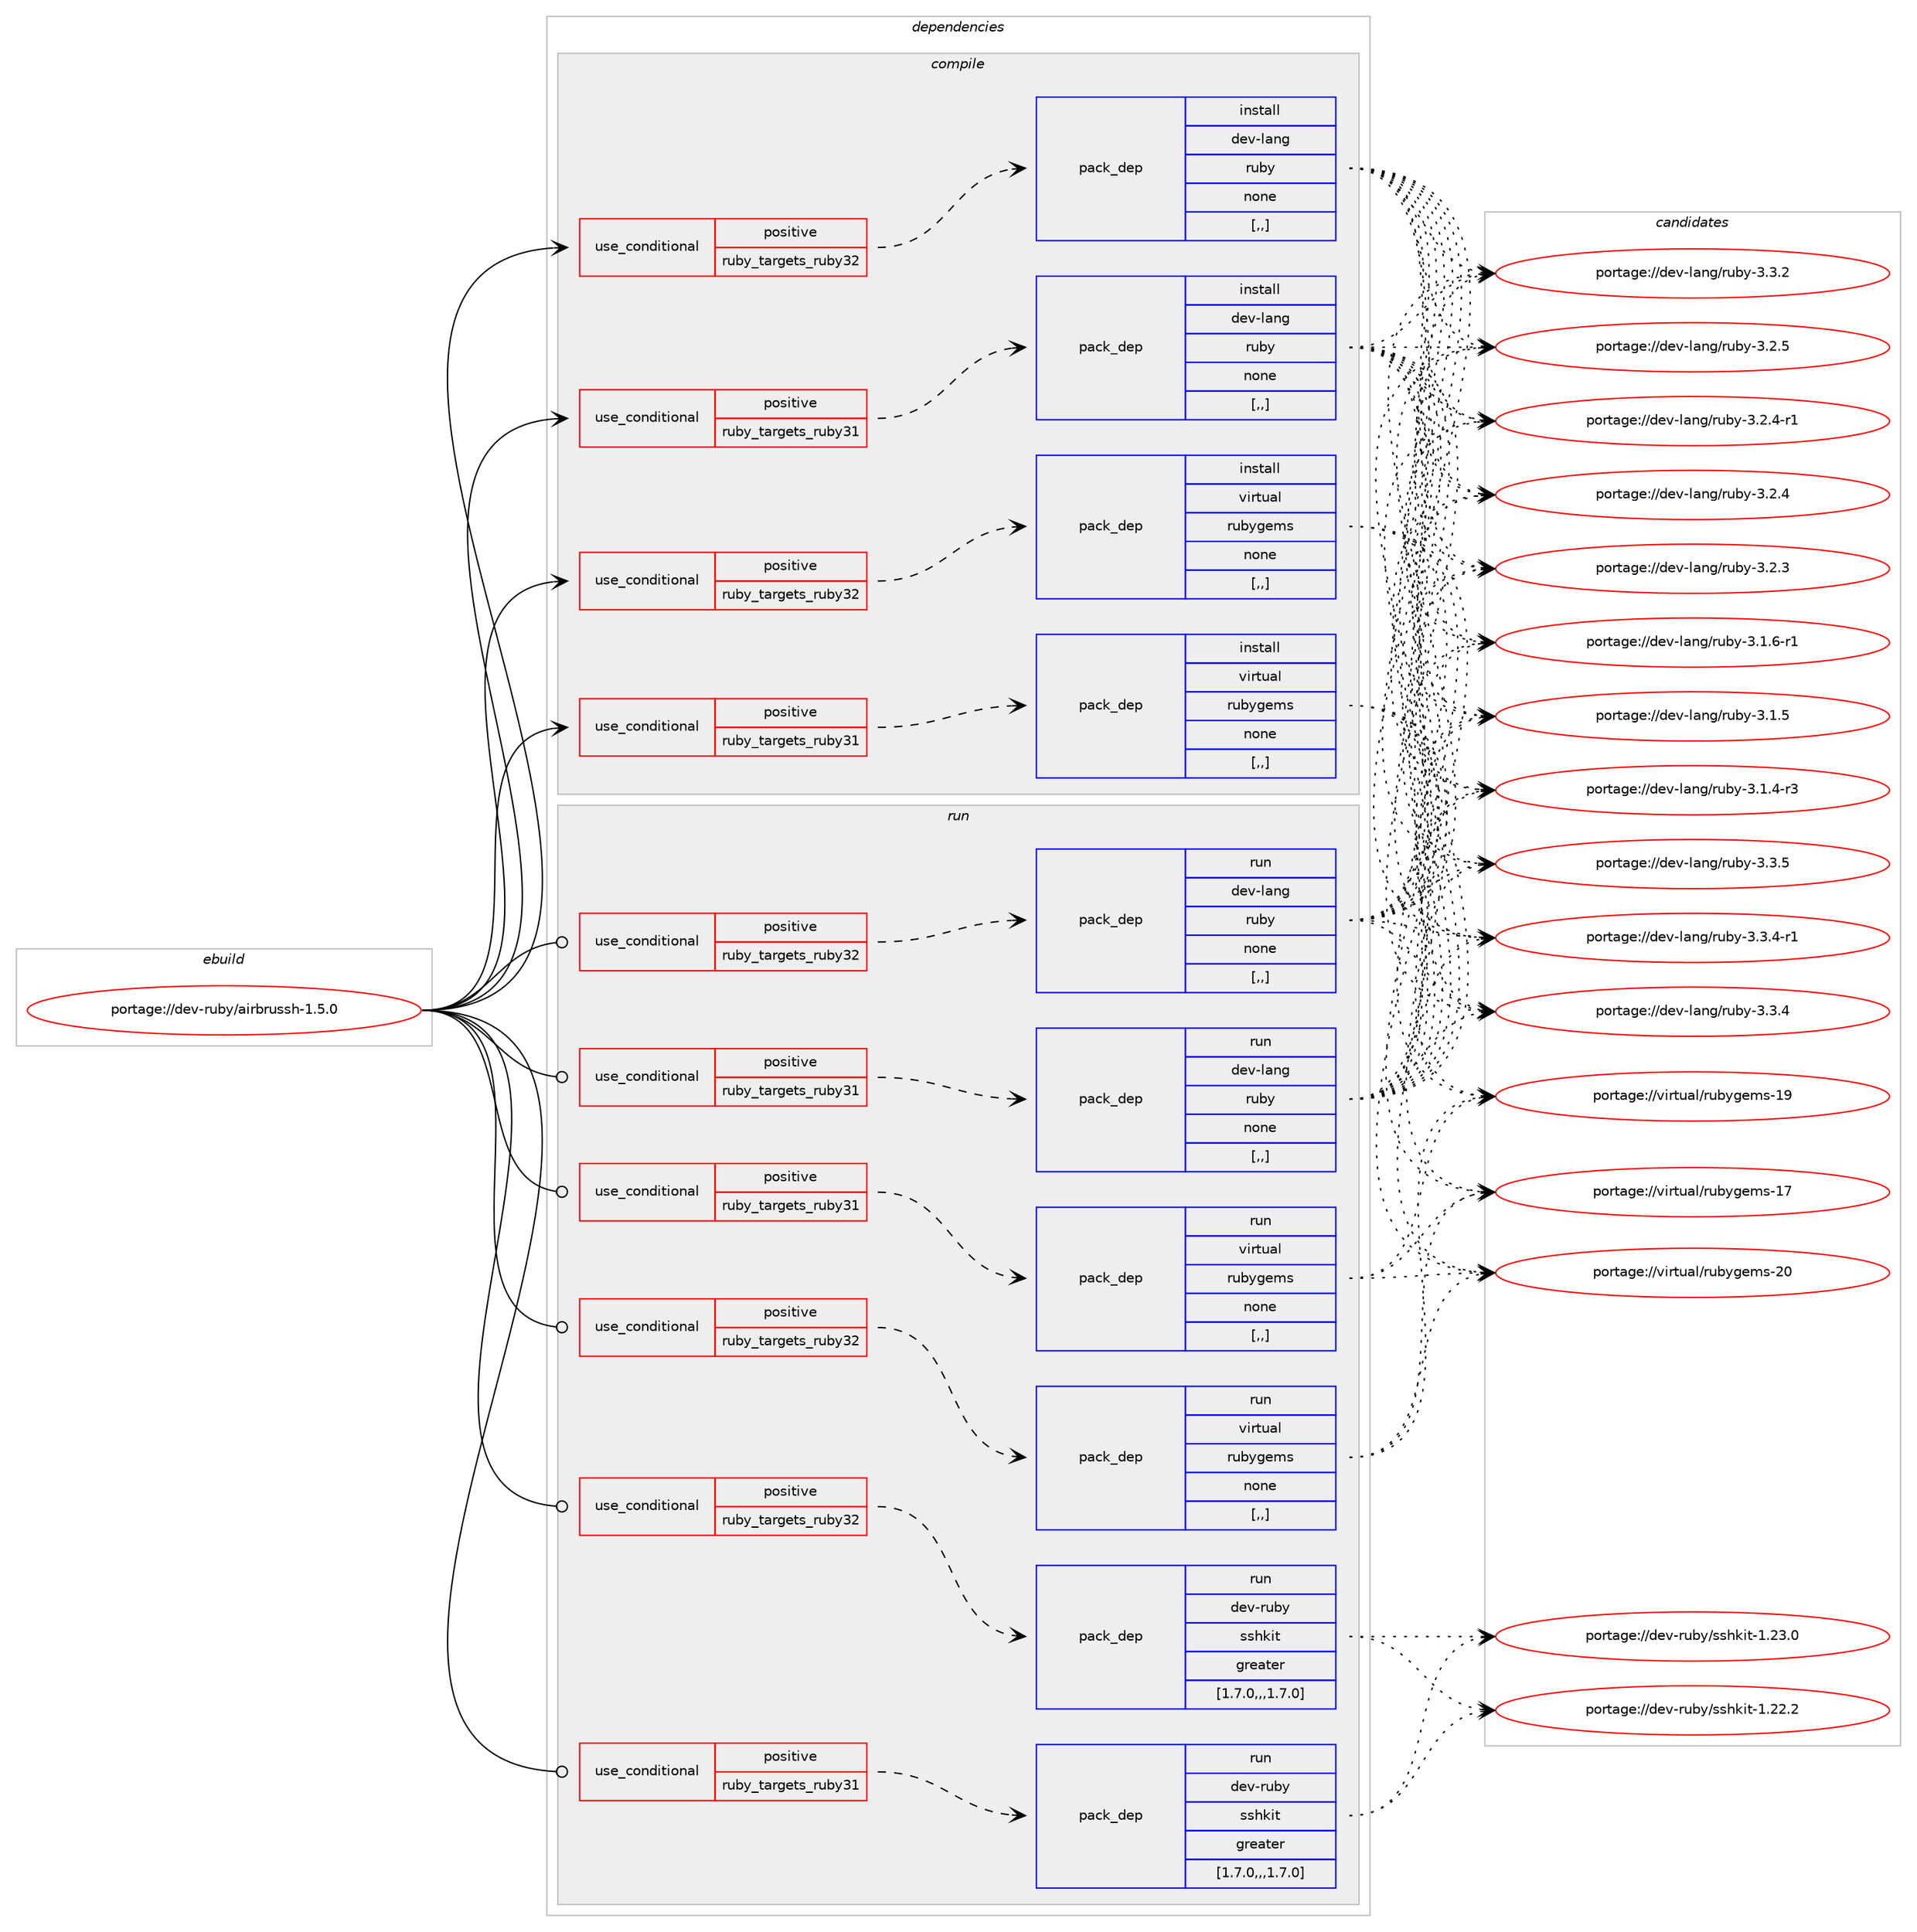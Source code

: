 digraph prolog {

# *************
# Graph options
# *************

newrank=true;
concentrate=true;
compound=true;
graph [rankdir=LR,fontname=Helvetica,fontsize=10,ranksep=1.5];#, ranksep=2.5, nodesep=0.2];
edge  [arrowhead=vee];
node  [fontname=Helvetica,fontsize=10];

# **********
# The ebuild
# **********

subgraph cluster_leftcol {
color=gray;
label=<<i>ebuild</i>>;
id [label="portage://dev-ruby/airbrussh-1.5.0", color=red, width=4, href="../dev-ruby/airbrussh-1.5.0.svg"];
}

# ****************
# The dependencies
# ****************

subgraph cluster_midcol {
color=gray;
label=<<i>dependencies</i>>;
subgraph cluster_compile {
fillcolor="#eeeeee";
style=filled;
label=<<i>compile</i>>;
subgraph cond174915 {
dependency671596 [label=<<TABLE BORDER="0" CELLBORDER="1" CELLSPACING="0" CELLPADDING="4"><TR><TD ROWSPAN="3" CELLPADDING="10">use_conditional</TD></TR><TR><TD>positive</TD></TR><TR><TD>ruby_targets_ruby31</TD></TR></TABLE>>, shape=none, color=red];
subgraph pack491800 {
dependency671597 [label=<<TABLE BORDER="0" CELLBORDER="1" CELLSPACING="0" CELLPADDING="4" WIDTH="220"><TR><TD ROWSPAN="6" CELLPADDING="30">pack_dep</TD></TR><TR><TD WIDTH="110">install</TD></TR><TR><TD>dev-lang</TD></TR><TR><TD>ruby</TD></TR><TR><TD>none</TD></TR><TR><TD>[,,]</TD></TR></TABLE>>, shape=none, color=blue];
}
dependency671596:e -> dependency671597:w [weight=20,style="dashed",arrowhead="vee"];
}
id:e -> dependency671596:w [weight=20,style="solid",arrowhead="vee"];
subgraph cond174916 {
dependency671598 [label=<<TABLE BORDER="0" CELLBORDER="1" CELLSPACING="0" CELLPADDING="4"><TR><TD ROWSPAN="3" CELLPADDING="10">use_conditional</TD></TR><TR><TD>positive</TD></TR><TR><TD>ruby_targets_ruby31</TD></TR></TABLE>>, shape=none, color=red];
subgraph pack491801 {
dependency671599 [label=<<TABLE BORDER="0" CELLBORDER="1" CELLSPACING="0" CELLPADDING="4" WIDTH="220"><TR><TD ROWSPAN="6" CELLPADDING="30">pack_dep</TD></TR><TR><TD WIDTH="110">install</TD></TR><TR><TD>virtual</TD></TR><TR><TD>rubygems</TD></TR><TR><TD>none</TD></TR><TR><TD>[,,]</TD></TR></TABLE>>, shape=none, color=blue];
}
dependency671598:e -> dependency671599:w [weight=20,style="dashed",arrowhead="vee"];
}
id:e -> dependency671598:w [weight=20,style="solid",arrowhead="vee"];
subgraph cond174917 {
dependency671600 [label=<<TABLE BORDER="0" CELLBORDER="1" CELLSPACING="0" CELLPADDING="4"><TR><TD ROWSPAN="3" CELLPADDING="10">use_conditional</TD></TR><TR><TD>positive</TD></TR><TR><TD>ruby_targets_ruby32</TD></TR></TABLE>>, shape=none, color=red];
subgraph pack491802 {
dependency671601 [label=<<TABLE BORDER="0" CELLBORDER="1" CELLSPACING="0" CELLPADDING="4" WIDTH="220"><TR><TD ROWSPAN="6" CELLPADDING="30">pack_dep</TD></TR><TR><TD WIDTH="110">install</TD></TR><TR><TD>dev-lang</TD></TR><TR><TD>ruby</TD></TR><TR><TD>none</TD></TR><TR><TD>[,,]</TD></TR></TABLE>>, shape=none, color=blue];
}
dependency671600:e -> dependency671601:w [weight=20,style="dashed",arrowhead="vee"];
}
id:e -> dependency671600:w [weight=20,style="solid",arrowhead="vee"];
subgraph cond174918 {
dependency671602 [label=<<TABLE BORDER="0" CELLBORDER="1" CELLSPACING="0" CELLPADDING="4"><TR><TD ROWSPAN="3" CELLPADDING="10">use_conditional</TD></TR><TR><TD>positive</TD></TR><TR><TD>ruby_targets_ruby32</TD></TR></TABLE>>, shape=none, color=red];
subgraph pack491803 {
dependency671603 [label=<<TABLE BORDER="0" CELLBORDER="1" CELLSPACING="0" CELLPADDING="4" WIDTH="220"><TR><TD ROWSPAN="6" CELLPADDING="30">pack_dep</TD></TR><TR><TD WIDTH="110">install</TD></TR><TR><TD>virtual</TD></TR><TR><TD>rubygems</TD></TR><TR><TD>none</TD></TR><TR><TD>[,,]</TD></TR></TABLE>>, shape=none, color=blue];
}
dependency671602:e -> dependency671603:w [weight=20,style="dashed",arrowhead="vee"];
}
id:e -> dependency671602:w [weight=20,style="solid",arrowhead="vee"];
}
subgraph cluster_compileandrun {
fillcolor="#eeeeee";
style=filled;
label=<<i>compile and run</i>>;
}
subgraph cluster_run {
fillcolor="#eeeeee";
style=filled;
label=<<i>run</i>>;
subgraph cond174919 {
dependency671604 [label=<<TABLE BORDER="0" CELLBORDER="1" CELLSPACING="0" CELLPADDING="4"><TR><TD ROWSPAN="3" CELLPADDING="10">use_conditional</TD></TR><TR><TD>positive</TD></TR><TR><TD>ruby_targets_ruby31</TD></TR></TABLE>>, shape=none, color=red];
subgraph pack491804 {
dependency671605 [label=<<TABLE BORDER="0" CELLBORDER="1" CELLSPACING="0" CELLPADDING="4" WIDTH="220"><TR><TD ROWSPAN="6" CELLPADDING="30">pack_dep</TD></TR><TR><TD WIDTH="110">run</TD></TR><TR><TD>dev-lang</TD></TR><TR><TD>ruby</TD></TR><TR><TD>none</TD></TR><TR><TD>[,,]</TD></TR></TABLE>>, shape=none, color=blue];
}
dependency671604:e -> dependency671605:w [weight=20,style="dashed",arrowhead="vee"];
}
id:e -> dependency671604:w [weight=20,style="solid",arrowhead="odot"];
subgraph cond174920 {
dependency671606 [label=<<TABLE BORDER="0" CELLBORDER="1" CELLSPACING="0" CELLPADDING="4"><TR><TD ROWSPAN="3" CELLPADDING="10">use_conditional</TD></TR><TR><TD>positive</TD></TR><TR><TD>ruby_targets_ruby31</TD></TR></TABLE>>, shape=none, color=red];
subgraph pack491805 {
dependency671607 [label=<<TABLE BORDER="0" CELLBORDER="1" CELLSPACING="0" CELLPADDING="4" WIDTH="220"><TR><TD ROWSPAN="6" CELLPADDING="30">pack_dep</TD></TR><TR><TD WIDTH="110">run</TD></TR><TR><TD>dev-ruby</TD></TR><TR><TD>sshkit</TD></TR><TR><TD>greater</TD></TR><TR><TD>[1.7.0,,,1.7.0]</TD></TR></TABLE>>, shape=none, color=blue];
}
dependency671606:e -> dependency671607:w [weight=20,style="dashed",arrowhead="vee"];
}
id:e -> dependency671606:w [weight=20,style="solid",arrowhead="odot"];
subgraph cond174921 {
dependency671608 [label=<<TABLE BORDER="0" CELLBORDER="1" CELLSPACING="0" CELLPADDING="4"><TR><TD ROWSPAN="3" CELLPADDING="10">use_conditional</TD></TR><TR><TD>positive</TD></TR><TR><TD>ruby_targets_ruby31</TD></TR></TABLE>>, shape=none, color=red];
subgraph pack491806 {
dependency671609 [label=<<TABLE BORDER="0" CELLBORDER="1" CELLSPACING="0" CELLPADDING="4" WIDTH="220"><TR><TD ROWSPAN="6" CELLPADDING="30">pack_dep</TD></TR><TR><TD WIDTH="110">run</TD></TR><TR><TD>virtual</TD></TR><TR><TD>rubygems</TD></TR><TR><TD>none</TD></TR><TR><TD>[,,]</TD></TR></TABLE>>, shape=none, color=blue];
}
dependency671608:e -> dependency671609:w [weight=20,style="dashed",arrowhead="vee"];
}
id:e -> dependency671608:w [weight=20,style="solid",arrowhead="odot"];
subgraph cond174922 {
dependency671610 [label=<<TABLE BORDER="0" CELLBORDER="1" CELLSPACING="0" CELLPADDING="4"><TR><TD ROWSPAN="3" CELLPADDING="10">use_conditional</TD></TR><TR><TD>positive</TD></TR><TR><TD>ruby_targets_ruby32</TD></TR></TABLE>>, shape=none, color=red];
subgraph pack491807 {
dependency671611 [label=<<TABLE BORDER="0" CELLBORDER="1" CELLSPACING="0" CELLPADDING="4" WIDTH="220"><TR><TD ROWSPAN="6" CELLPADDING="30">pack_dep</TD></TR><TR><TD WIDTH="110">run</TD></TR><TR><TD>dev-lang</TD></TR><TR><TD>ruby</TD></TR><TR><TD>none</TD></TR><TR><TD>[,,]</TD></TR></TABLE>>, shape=none, color=blue];
}
dependency671610:e -> dependency671611:w [weight=20,style="dashed",arrowhead="vee"];
}
id:e -> dependency671610:w [weight=20,style="solid",arrowhead="odot"];
subgraph cond174923 {
dependency671612 [label=<<TABLE BORDER="0" CELLBORDER="1" CELLSPACING="0" CELLPADDING="4"><TR><TD ROWSPAN="3" CELLPADDING="10">use_conditional</TD></TR><TR><TD>positive</TD></TR><TR><TD>ruby_targets_ruby32</TD></TR></TABLE>>, shape=none, color=red];
subgraph pack491808 {
dependency671613 [label=<<TABLE BORDER="0" CELLBORDER="1" CELLSPACING="0" CELLPADDING="4" WIDTH="220"><TR><TD ROWSPAN="6" CELLPADDING="30">pack_dep</TD></TR><TR><TD WIDTH="110">run</TD></TR><TR><TD>dev-ruby</TD></TR><TR><TD>sshkit</TD></TR><TR><TD>greater</TD></TR><TR><TD>[1.7.0,,,1.7.0]</TD></TR></TABLE>>, shape=none, color=blue];
}
dependency671612:e -> dependency671613:w [weight=20,style="dashed",arrowhead="vee"];
}
id:e -> dependency671612:w [weight=20,style="solid",arrowhead="odot"];
subgraph cond174924 {
dependency671614 [label=<<TABLE BORDER="0" CELLBORDER="1" CELLSPACING="0" CELLPADDING="4"><TR><TD ROWSPAN="3" CELLPADDING="10">use_conditional</TD></TR><TR><TD>positive</TD></TR><TR><TD>ruby_targets_ruby32</TD></TR></TABLE>>, shape=none, color=red];
subgraph pack491809 {
dependency671615 [label=<<TABLE BORDER="0" CELLBORDER="1" CELLSPACING="0" CELLPADDING="4" WIDTH="220"><TR><TD ROWSPAN="6" CELLPADDING="30">pack_dep</TD></TR><TR><TD WIDTH="110">run</TD></TR><TR><TD>virtual</TD></TR><TR><TD>rubygems</TD></TR><TR><TD>none</TD></TR><TR><TD>[,,]</TD></TR></TABLE>>, shape=none, color=blue];
}
dependency671614:e -> dependency671615:w [weight=20,style="dashed",arrowhead="vee"];
}
id:e -> dependency671614:w [weight=20,style="solid",arrowhead="odot"];
}
}

# **************
# The candidates
# **************

subgraph cluster_choices {
rank=same;
color=gray;
label=<<i>candidates</i>>;

subgraph choice491800 {
color=black;
nodesep=1;
choice10010111845108971101034711411798121455146514653 [label="portage://dev-lang/ruby-3.3.5", color=red, width=4,href="../dev-lang/ruby-3.3.5.svg"];
choice100101118451089711010347114117981214551465146524511449 [label="portage://dev-lang/ruby-3.3.4-r1", color=red, width=4,href="../dev-lang/ruby-3.3.4-r1.svg"];
choice10010111845108971101034711411798121455146514652 [label="portage://dev-lang/ruby-3.3.4", color=red, width=4,href="../dev-lang/ruby-3.3.4.svg"];
choice10010111845108971101034711411798121455146514650 [label="portage://dev-lang/ruby-3.3.2", color=red, width=4,href="../dev-lang/ruby-3.3.2.svg"];
choice10010111845108971101034711411798121455146504653 [label="portage://dev-lang/ruby-3.2.5", color=red, width=4,href="../dev-lang/ruby-3.2.5.svg"];
choice100101118451089711010347114117981214551465046524511449 [label="portage://dev-lang/ruby-3.2.4-r1", color=red, width=4,href="../dev-lang/ruby-3.2.4-r1.svg"];
choice10010111845108971101034711411798121455146504652 [label="portage://dev-lang/ruby-3.2.4", color=red, width=4,href="../dev-lang/ruby-3.2.4.svg"];
choice10010111845108971101034711411798121455146504651 [label="portage://dev-lang/ruby-3.2.3", color=red, width=4,href="../dev-lang/ruby-3.2.3.svg"];
choice100101118451089711010347114117981214551464946544511449 [label="portage://dev-lang/ruby-3.1.6-r1", color=red, width=4,href="../dev-lang/ruby-3.1.6-r1.svg"];
choice10010111845108971101034711411798121455146494653 [label="portage://dev-lang/ruby-3.1.5", color=red, width=4,href="../dev-lang/ruby-3.1.5.svg"];
choice100101118451089711010347114117981214551464946524511451 [label="portage://dev-lang/ruby-3.1.4-r3", color=red, width=4,href="../dev-lang/ruby-3.1.4-r3.svg"];
dependency671597:e -> choice10010111845108971101034711411798121455146514653:w [style=dotted,weight="100"];
dependency671597:e -> choice100101118451089711010347114117981214551465146524511449:w [style=dotted,weight="100"];
dependency671597:e -> choice10010111845108971101034711411798121455146514652:w [style=dotted,weight="100"];
dependency671597:e -> choice10010111845108971101034711411798121455146514650:w [style=dotted,weight="100"];
dependency671597:e -> choice10010111845108971101034711411798121455146504653:w [style=dotted,weight="100"];
dependency671597:e -> choice100101118451089711010347114117981214551465046524511449:w [style=dotted,weight="100"];
dependency671597:e -> choice10010111845108971101034711411798121455146504652:w [style=dotted,weight="100"];
dependency671597:e -> choice10010111845108971101034711411798121455146504651:w [style=dotted,weight="100"];
dependency671597:e -> choice100101118451089711010347114117981214551464946544511449:w [style=dotted,weight="100"];
dependency671597:e -> choice10010111845108971101034711411798121455146494653:w [style=dotted,weight="100"];
dependency671597:e -> choice100101118451089711010347114117981214551464946524511451:w [style=dotted,weight="100"];
}
subgraph choice491801 {
color=black;
nodesep=1;
choice118105114116117971084711411798121103101109115455048 [label="portage://virtual/rubygems-20", color=red, width=4,href="../virtual/rubygems-20.svg"];
choice118105114116117971084711411798121103101109115454957 [label="portage://virtual/rubygems-19", color=red, width=4,href="../virtual/rubygems-19.svg"];
choice118105114116117971084711411798121103101109115454955 [label="portage://virtual/rubygems-17", color=red, width=4,href="../virtual/rubygems-17.svg"];
dependency671599:e -> choice118105114116117971084711411798121103101109115455048:w [style=dotted,weight="100"];
dependency671599:e -> choice118105114116117971084711411798121103101109115454957:w [style=dotted,weight="100"];
dependency671599:e -> choice118105114116117971084711411798121103101109115454955:w [style=dotted,weight="100"];
}
subgraph choice491802 {
color=black;
nodesep=1;
choice10010111845108971101034711411798121455146514653 [label="portage://dev-lang/ruby-3.3.5", color=red, width=4,href="../dev-lang/ruby-3.3.5.svg"];
choice100101118451089711010347114117981214551465146524511449 [label="portage://dev-lang/ruby-3.3.4-r1", color=red, width=4,href="../dev-lang/ruby-3.3.4-r1.svg"];
choice10010111845108971101034711411798121455146514652 [label="portage://dev-lang/ruby-3.3.4", color=red, width=4,href="../dev-lang/ruby-3.3.4.svg"];
choice10010111845108971101034711411798121455146514650 [label="portage://dev-lang/ruby-3.3.2", color=red, width=4,href="../dev-lang/ruby-3.3.2.svg"];
choice10010111845108971101034711411798121455146504653 [label="portage://dev-lang/ruby-3.2.5", color=red, width=4,href="../dev-lang/ruby-3.2.5.svg"];
choice100101118451089711010347114117981214551465046524511449 [label="portage://dev-lang/ruby-3.2.4-r1", color=red, width=4,href="../dev-lang/ruby-3.2.4-r1.svg"];
choice10010111845108971101034711411798121455146504652 [label="portage://dev-lang/ruby-3.2.4", color=red, width=4,href="../dev-lang/ruby-3.2.4.svg"];
choice10010111845108971101034711411798121455146504651 [label="portage://dev-lang/ruby-3.2.3", color=red, width=4,href="../dev-lang/ruby-3.2.3.svg"];
choice100101118451089711010347114117981214551464946544511449 [label="portage://dev-lang/ruby-3.1.6-r1", color=red, width=4,href="../dev-lang/ruby-3.1.6-r1.svg"];
choice10010111845108971101034711411798121455146494653 [label="portage://dev-lang/ruby-3.1.5", color=red, width=4,href="../dev-lang/ruby-3.1.5.svg"];
choice100101118451089711010347114117981214551464946524511451 [label="portage://dev-lang/ruby-3.1.4-r3", color=red, width=4,href="../dev-lang/ruby-3.1.4-r3.svg"];
dependency671601:e -> choice10010111845108971101034711411798121455146514653:w [style=dotted,weight="100"];
dependency671601:e -> choice100101118451089711010347114117981214551465146524511449:w [style=dotted,weight="100"];
dependency671601:e -> choice10010111845108971101034711411798121455146514652:w [style=dotted,weight="100"];
dependency671601:e -> choice10010111845108971101034711411798121455146514650:w [style=dotted,weight="100"];
dependency671601:e -> choice10010111845108971101034711411798121455146504653:w [style=dotted,weight="100"];
dependency671601:e -> choice100101118451089711010347114117981214551465046524511449:w [style=dotted,weight="100"];
dependency671601:e -> choice10010111845108971101034711411798121455146504652:w [style=dotted,weight="100"];
dependency671601:e -> choice10010111845108971101034711411798121455146504651:w [style=dotted,weight="100"];
dependency671601:e -> choice100101118451089711010347114117981214551464946544511449:w [style=dotted,weight="100"];
dependency671601:e -> choice10010111845108971101034711411798121455146494653:w [style=dotted,weight="100"];
dependency671601:e -> choice100101118451089711010347114117981214551464946524511451:w [style=dotted,weight="100"];
}
subgraph choice491803 {
color=black;
nodesep=1;
choice118105114116117971084711411798121103101109115455048 [label="portage://virtual/rubygems-20", color=red, width=4,href="../virtual/rubygems-20.svg"];
choice118105114116117971084711411798121103101109115454957 [label="portage://virtual/rubygems-19", color=red, width=4,href="../virtual/rubygems-19.svg"];
choice118105114116117971084711411798121103101109115454955 [label="portage://virtual/rubygems-17", color=red, width=4,href="../virtual/rubygems-17.svg"];
dependency671603:e -> choice118105114116117971084711411798121103101109115455048:w [style=dotted,weight="100"];
dependency671603:e -> choice118105114116117971084711411798121103101109115454957:w [style=dotted,weight="100"];
dependency671603:e -> choice118105114116117971084711411798121103101109115454955:w [style=dotted,weight="100"];
}
subgraph choice491804 {
color=black;
nodesep=1;
choice10010111845108971101034711411798121455146514653 [label="portage://dev-lang/ruby-3.3.5", color=red, width=4,href="../dev-lang/ruby-3.3.5.svg"];
choice100101118451089711010347114117981214551465146524511449 [label="portage://dev-lang/ruby-3.3.4-r1", color=red, width=4,href="../dev-lang/ruby-3.3.4-r1.svg"];
choice10010111845108971101034711411798121455146514652 [label="portage://dev-lang/ruby-3.3.4", color=red, width=4,href="../dev-lang/ruby-3.3.4.svg"];
choice10010111845108971101034711411798121455146514650 [label="portage://dev-lang/ruby-3.3.2", color=red, width=4,href="../dev-lang/ruby-3.3.2.svg"];
choice10010111845108971101034711411798121455146504653 [label="portage://dev-lang/ruby-3.2.5", color=red, width=4,href="../dev-lang/ruby-3.2.5.svg"];
choice100101118451089711010347114117981214551465046524511449 [label="portage://dev-lang/ruby-3.2.4-r1", color=red, width=4,href="../dev-lang/ruby-3.2.4-r1.svg"];
choice10010111845108971101034711411798121455146504652 [label="portage://dev-lang/ruby-3.2.4", color=red, width=4,href="../dev-lang/ruby-3.2.4.svg"];
choice10010111845108971101034711411798121455146504651 [label="portage://dev-lang/ruby-3.2.3", color=red, width=4,href="../dev-lang/ruby-3.2.3.svg"];
choice100101118451089711010347114117981214551464946544511449 [label="portage://dev-lang/ruby-3.1.6-r1", color=red, width=4,href="../dev-lang/ruby-3.1.6-r1.svg"];
choice10010111845108971101034711411798121455146494653 [label="portage://dev-lang/ruby-3.1.5", color=red, width=4,href="../dev-lang/ruby-3.1.5.svg"];
choice100101118451089711010347114117981214551464946524511451 [label="portage://dev-lang/ruby-3.1.4-r3", color=red, width=4,href="../dev-lang/ruby-3.1.4-r3.svg"];
dependency671605:e -> choice10010111845108971101034711411798121455146514653:w [style=dotted,weight="100"];
dependency671605:e -> choice100101118451089711010347114117981214551465146524511449:w [style=dotted,weight="100"];
dependency671605:e -> choice10010111845108971101034711411798121455146514652:w [style=dotted,weight="100"];
dependency671605:e -> choice10010111845108971101034711411798121455146514650:w [style=dotted,weight="100"];
dependency671605:e -> choice10010111845108971101034711411798121455146504653:w [style=dotted,weight="100"];
dependency671605:e -> choice100101118451089711010347114117981214551465046524511449:w [style=dotted,weight="100"];
dependency671605:e -> choice10010111845108971101034711411798121455146504652:w [style=dotted,weight="100"];
dependency671605:e -> choice10010111845108971101034711411798121455146504651:w [style=dotted,weight="100"];
dependency671605:e -> choice100101118451089711010347114117981214551464946544511449:w [style=dotted,weight="100"];
dependency671605:e -> choice10010111845108971101034711411798121455146494653:w [style=dotted,weight="100"];
dependency671605:e -> choice100101118451089711010347114117981214551464946524511451:w [style=dotted,weight="100"];
}
subgraph choice491805 {
color=black;
nodesep=1;
choice10010111845114117981214711511510410710511645494650514648 [label="portage://dev-ruby/sshkit-1.23.0", color=red, width=4,href="../dev-ruby/sshkit-1.23.0.svg"];
choice10010111845114117981214711511510410710511645494650504650 [label="portage://dev-ruby/sshkit-1.22.2", color=red, width=4,href="../dev-ruby/sshkit-1.22.2.svg"];
dependency671607:e -> choice10010111845114117981214711511510410710511645494650514648:w [style=dotted,weight="100"];
dependency671607:e -> choice10010111845114117981214711511510410710511645494650504650:w [style=dotted,weight="100"];
}
subgraph choice491806 {
color=black;
nodesep=1;
choice118105114116117971084711411798121103101109115455048 [label="portage://virtual/rubygems-20", color=red, width=4,href="../virtual/rubygems-20.svg"];
choice118105114116117971084711411798121103101109115454957 [label="portage://virtual/rubygems-19", color=red, width=4,href="../virtual/rubygems-19.svg"];
choice118105114116117971084711411798121103101109115454955 [label="portage://virtual/rubygems-17", color=red, width=4,href="../virtual/rubygems-17.svg"];
dependency671609:e -> choice118105114116117971084711411798121103101109115455048:w [style=dotted,weight="100"];
dependency671609:e -> choice118105114116117971084711411798121103101109115454957:w [style=dotted,weight="100"];
dependency671609:e -> choice118105114116117971084711411798121103101109115454955:w [style=dotted,weight="100"];
}
subgraph choice491807 {
color=black;
nodesep=1;
choice10010111845108971101034711411798121455146514653 [label="portage://dev-lang/ruby-3.3.5", color=red, width=4,href="../dev-lang/ruby-3.3.5.svg"];
choice100101118451089711010347114117981214551465146524511449 [label="portage://dev-lang/ruby-3.3.4-r1", color=red, width=4,href="../dev-lang/ruby-3.3.4-r1.svg"];
choice10010111845108971101034711411798121455146514652 [label="portage://dev-lang/ruby-3.3.4", color=red, width=4,href="../dev-lang/ruby-3.3.4.svg"];
choice10010111845108971101034711411798121455146514650 [label="portage://dev-lang/ruby-3.3.2", color=red, width=4,href="../dev-lang/ruby-3.3.2.svg"];
choice10010111845108971101034711411798121455146504653 [label="portage://dev-lang/ruby-3.2.5", color=red, width=4,href="../dev-lang/ruby-3.2.5.svg"];
choice100101118451089711010347114117981214551465046524511449 [label="portage://dev-lang/ruby-3.2.4-r1", color=red, width=4,href="../dev-lang/ruby-3.2.4-r1.svg"];
choice10010111845108971101034711411798121455146504652 [label="portage://dev-lang/ruby-3.2.4", color=red, width=4,href="../dev-lang/ruby-3.2.4.svg"];
choice10010111845108971101034711411798121455146504651 [label="portage://dev-lang/ruby-3.2.3", color=red, width=4,href="../dev-lang/ruby-3.2.3.svg"];
choice100101118451089711010347114117981214551464946544511449 [label="portage://dev-lang/ruby-3.1.6-r1", color=red, width=4,href="../dev-lang/ruby-3.1.6-r1.svg"];
choice10010111845108971101034711411798121455146494653 [label="portage://dev-lang/ruby-3.1.5", color=red, width=4,href="../dev-lang/ruby-3.1.5.svg"];
choice100101118451089711010347114117981214551464946524511451 [label="portage://dev-lang/ruby-3.1.4-r3", color=red, width=4,href="../dev-lang/ruby-3.1.4-r3.svg"];
dependency671611:e -> choice10010111845108971101034711411798121455146514653:w [style=dotted,weight="100"];
dependency671611:e -> choice100101118451089711010347114117981214551465146524511449:w [style=dotted,weight="100"];
dependency671611:e -> choice10010111845108971101034711411798121455146514652:w [style=dotted,weight="100"];
dependency671611:e -> choice10010111845108971101034711411798121455146514650:w [style=dotted,weight="100"];
dependency671611:e -> choice10010111845108971101034711411798121455146504653:w [style=dotted,weight="100"];
dependency671611:e -> choice100101118451089711010347114117981214551465046524511449:w [style=dotted,weight="100"];
dependency671611:e -> choice10010111845108971101034711411798121455146504652:w [style=dotted,weight="100"];
dependency671611:e -> choice10010111845108971101034711411798121455146504651:w [style=dotted,weight="100"];
dependency671611:e -> choice100101118451089711010347114117981214551464946544511449:w [style=dotted,weight="100"];
dependency671611:e -> choice10010111845108971101034711411798121455146494653:w [style=dotted,weight="100"];
dependency671611:e -> choice100101118451089711010347114117981214551464946524511451:w [style=dotted,weight="100"];
}
subgraph choice491808 {
color=black;
nodesep=1;
choice10010111845114117981214711511510410710511645494650514648 [label="portage://dev-ruby/sshkit-1.23.0", color=red, width=4,href="../dev-ruby/sshkit-1.23.0.svg"];
choice10010111845114117981214711511510410710511645494650504650 [label="portage://dev-ruby/sshkit-1.22.2", color=red, width=4,href="../dev-ruby/sshkit-1.22.2.svg"];
dependency671613:e -> choice10010111845114117981214711511510410710511645494650514648:w [style=dotted,weight="100"];
dependency671613:e -> choice10010111845114117981214711511510410710511645494650504650:w [style=dotted,weight="100"];
}
subgraph choice491809 {
color=black;
nodesep=1;
choice118105114116117971084711411798121103101109115455048 [label="portage://virtual/rubygems-20", color=red, width=4,href="../virtual/rubygems-20.svg"];
choice118105114116117971084711411798121103101109115454957 [label="portage://virtual/rubygems-19", color=red, width=4,href="../virtual/rubygems-19.svg"];
choice118105114116117971084711411798121103101109115454955 [label="portage://virtual/rubygems-17", color=red, width=4,href="../virtual/rubygems-17.svg"];
dependency671615:e -> choice118105114116117971084711411798121103101109115455048:w [style=dotted,weight="100"];
dependency671615:e -> choice118105114116117971084711411798121103101109115454957:w [style=dotted,weight="100"];
dependency671615:e -> choice118105114116117971084711411798121103101109115454955:w [style=dotted,weight="100"];
}
}

}
